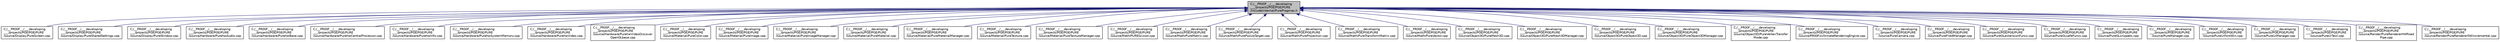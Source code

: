 digraph "C:/__PR00F__/___developing___/projects/PGE/PGE/PURE/include/internal/PurePragmas.h"
{
 // LATEX_PDF_SIZE
  edge [fontname="Helvetica",fontsize="10",labelfontname="Helvetica",labelfontsize="10"];
  node [fontname="Helvetica",fontsize="10",shape=record];
  Node1 [label="C:/__PR00F__/___developing\l___/projects/PGE/PGE/PURE\l/include/internal/PurePragmas.h",height=0.2,width=0.4,color="black", fillcolor="grey75", style="filled", fontcolor="black",tooltip=" "];
  Node1 -> Node2 [dir="back",color="midnightblue",fontsize="10",style="solid",fontname="Helvetica"];
  Node2 [label="C:/__PR00F__/___developing\l___/projects/PGE/PGE/PURE\l/source/Display/PureScreen.cpp",height=0.2,width=0.4,color="black", fillcolor="white", style="filled",URL="$_pure_screen_8cpp.html",tooltip=" "];
  Node1 -> Node3 [dir="back",color="midnightblue",fontsize="10",style="solid",fontname="Helvetica"];
  Node3 [label="C:/__PR00F__/___developing\l___/projects/PGE/PGE/PURE\l/source/Display/PureSharedSettings.cpp",height=0.2,width=0.4,color="black", fillcolor="white", style="filled",URL="$_pure_shared_settings_8cpp.html",tooltip=" "];
  Node1 -> Node4 [dir="back",color="midnightblue",fontsize="10",style="solid",fontname="Helvetica"];
  Node4 [label="C:/__PR00F__/___developing\l___/projects/PGE/PGE/PURE\l/source/Display/PureWindow.cpp",height=0.2,width=0.4,color="black", fillcolor="white", style="filled",URL="$_pure_window_8cpp.html",tooltip=" "];
  Node1 -> Node5 [dir="back",color="midnightblue",fontsize="10",style="solid",fontname="Helvetica"];
  Node5 [label="C:/__PR00F__/___developing\l___/projects/PGE/PGE/PURE\l/source/Hardware/PurehwAudio.cpp",height=0.2,width=0.4,color="black", fillcolor="white", style="filled",URL="$_purehw_audio_8cpp.html",tooltip=" "];
  Node1 -> Node6 [dir="back",color="midnightblue",fontsize="10",style="solid",fontname="Helvetica"];
  Node6 [label="C:/__PR00F__/___developing\l___/projects/PGE/PGE/PURE\l/source/Hardware/PurehwBase.cpp",height=0.2,width=0.4,color="black", fillcolor="white", style="filled",URL="$_purehw_base_8cpp.html",tooltip=" "];
  Node1 -> Node7 [dir="back",color="midnightblue",fontsize="10",style="solid",fontname="Helvetica"];
  Node7 [label="C:/__PR00F__/___developing\l___/projects/PGE/PGE/PURE\l/source/Hardware/PurehwCentralProcessor.cpp",height=0.2,width=0.4,color="black", fillcolor="white", style="filled",URL="$_purehw_central_processor_8cpp.html",tooltip=" "];
  Node1 -> Node8 [dir="back",color="midnightblue",fontsize="10",style="solid",fontname="Helvetica"];
  Node8 [label="C:/__PR00F__/___developing\l___/projects/PGE/PGE/PURE\l/source/Hardware/PurehwInfo.cpp",height=0.2,width=0.4,color="black", fillcolor="white", style="filled",URL="$_purehw_info_8cpp.html",tooltip=" "];
  Node1 -> Node9 [dir="back",color="midnightblue",fontsize="10",style="solid",fontname="Helvetica"];
  Node9 [label="C:/__PR00F__/___developing\l___/projects/PGE/PGE/PURE\l/source/Hardware/PurehwSystemMemory.cpp",height=0.2,width=0.4,color="black", fillcolor="white", style="filled",URL="$_purehw_system_memory_8cpp.html",tooltip=" "];
  Node1 -> Node10 [dir="back",color="midnightblue",fontsize="10",style="solid",fontname="Helvetica"];
  Node10 [label="C:/__PR00F__/___developing\l___/projects/PGE/PGE/PURE\l/source/Hardware/PurehwVideo.cpp",height=0.2,width=0.4,color="black", fillcolor="white", style="filled",URL="$_purehw_video_8cpp.html",tooltip=" "];
  Node1 -> Node11 [dir="back",color="midnightblue",fontsize="10",style="solid",fontname="Helvetica"];
  Node11 [label="C:/__PR00F__/___developing\l___/projects/PGE/PGE/PURE\l/source/Hardware/PurehwVideoDiscover\lOpenGLbase.cpp",height=0.2,width=0.4,color="black", fillcolor="white", style="filled",URL="$_purehw_video_discover_open_g_lbase_8cpp.html",tooltip=" "];
  Node1 -> Node12 [dir="back",color="midnightblue",fontsize="10",style="solid",fontname="Helvetica"];
  Node12 [label="C:/__PR00F__/___developing\l___/projects/PGE/PGE/PURE\l/source/Material/PureColor.cpp",height=0.2,width=0.4,color="black", fillcolor="white", style="filled",URL="$_pure_color_8cpp.html",tooltip=" "];
  Node1 -> Node13 [dir="back",color="midnightblue",fontsize="10",style="solid",fontname="Helvetica"];
  Node13 [label="C:/__PR00F__/___developing\l___/projects/PGE/PGE/PURE\l/source/Material/PureImage.cpp",height=0.2,width=0.4,color="black", fillcolor="white", style="filled",URL="$_pure_image_8cpp.html",tooltip=" "];
  Node1 -> Node14 [dir="back",color="midnightblue",fontsize="10",style="solid",fontname="Helvetica"];
  Node14 [label="C:/__PR00F__/___developing\l___/projects/PGE/PGE/PURE\l/source/Material/PureImageManager.cpp",height=0.2,width=0.4,color="black", fillcolor="white", style="filled",URL="$_pure_image_manager_8cpp.html",tooltip=" "];
  Node1 -> Node15 [dir="back",color="midnightblue",fontsize="10",style="solid",fontname="Helvetica"];
  Node15 [label="C:/__PR00F__/___developing\l___/projects/PGE/PGE/PURE\l/source/Material/PureMaterial.cpp",height=0.2,width=0.4,color="black", fillcolor="white", style="filled",URL="$_pure_material_8cpp.html",tooltip=" "];
  Node1 -> Node16 [dir="back",color="midnightblue",fontsize="10",style="solid",fontname="Helvetica"];
  Node16 [label="C:/__PR00F__/___developing\l___/projects/PGE/PGE/PURE\l/source/Material/PureMaterialManager.cpp",height=0.2,width=0.4,color="black", fillcolor="white", style="filled",URL="$_pure_material_manager_8cpp.html",tooltip=" "];
  Node1 -> Node17 [dir="back",color="midnightblue",fontsize="10",style="solid",fontname="Helvetica"];
  Node17 [label="C:/__PR00F__/___developing\l___/projects/PGE/PGE/PURE\l/source/Material/PureTexture.cpp",height=0.2,width=0.4,color="black", fillcolor="white", style="filled",URL="$_pure_texture_8cpp.html",tooltip=" "];
  Node1 -> Node18 [dir="back",color="midnightblue",fontsize="10",style="solid",fontname="Helvetica"];
  Node18 [label="C:/__PR00F__/___developing\l___/projects/PGE/PGE/PURE\l/source/Material/PureTextureManager.cpp",height=0.2,width=0.4,color="black", fillcolor="white", style="filled",URL="$_pure_texture_manager_8cpp.html",tooltip=" "];
  Node1 -> Node19 [dir="back",color="midnightblue",fontsize="10",style="solid",fontname="Helvetica"];
  Node19 [label="C:/__PR00F__/___developing\l___/projects/PGE/PGE/PURE\l/source/Math/PUREScissor.cpp",height=0.2,width=0.4,color="black", fillcolor="white", style="filled",URL="$_p_u_r_e_scissor_8cpp.html",tooltip=" "];
  Node1 -> Node20 [dir="back",color="midnightblue",fontsize="10",style="solid",fontname="Helvetica"];
  Node20 [label="C:/__PR00F__/___developing\l___/projects/PGE/PGE/PURE\l/source/Math/PureMatrix.cpp",height=0.2,width=0.4,color="black", fillcolor="white", style="filled",URL="$_pure_matrix_8cpp.html",tooltip=" "];
  Node1 -> Node21 [dir="back",color="midnightblue",fontsize="10",style="solid",fontname="Helvetica"];
  Node21 [label="C:/__PR00F__/___developing\l___/projects/PGE/PGE/PURE\l/source/Math/PurePosUpTarget.cpp",height=0.2,width=0.4,color="black", fillcolor="white", style="filled",URL="$_pure_pos_up_target_8cpp.html",tooltip=" "];
  Node1 -> Node22 [dir="back",color="midnightblue",fontsize="10",style="solid",fontname="Helvetica"];
  Node22 [label="C:/__PR00F__/___developing\l___/projects/PGE/PGE/PURE\l/source/Math/PureProjection.cpp",height=0.2,width=0.4,color="black", fillcolor="white", style="filled",URL="$_pure_projection_8cpp.html",tooltip=" "];
  Node1 -> Node23 [dir="back",color="midnightblue",fontsize="10",style="solid",fontname="Helvetica"];
  Node23 [label="C:/__PR00F__/___developing\l___/projects/PGE/PGE/PURE\l/source/Math/PureTransformMatrix.cpp",height=0.2,width=0.4,color="black", fillcolor="white", style="filled",URL="$_pure_transform_matrix_8cpp.html",tooltip=" "];
  Node1 -> Node24 [dir="back",color="midnightblue",fontsize="10",style="solid",fontname="Helvetica"];
  Node24 [label="C:/__PR00F__/___developing\l___/projects/PGE/PGE/PURE\l/source/Math/PureVector.cpp",height=0.2,width=0.4,color="black", fillcolor="white", style="filled",URL="$_pure_vector_8cpp.html",tooltip=" "];
  Node1 -> Node25 [dir="back",color="midnightblue",fontsize="10",style="solid",fontname="Helvetica"];
  Node25 [label="C:/__PR00F__/___developing\l___/projects/PGE/PGE/PURE\l/source/Object3D/PureMesh3D.cpp",height=0.2,width=0.4,color="black", fillcolor="white", style="filled",URL="$_pure_mesh3_d_8cpp.html",tooltip=" "];
  Node1 -> Node26 [dir="back",color="midnightblue",fontsize="10",style="solid",fontname="Helvetica"];
  Node26 [label="C:/__PR00F__/___developing\l___/projects/PGE/PGE/PURE\l/source/Object3D/PureMesh3DManager.cpp",height=0.2,width=0.4,color="black", fillcolor="white", style="filled",URL="$_pure_mesh3_d_manager_8cpp.html",tooltip=" "];
  Node1 -> Node27 [dir="back",color="midnightblue",fontsize="10",style="solid",fontname="Helvetica"];
  Node27 [label="C:/__PR00F__/___developing\l___/projects/PGE/PGE/PURE\l/source/Object3D/PureObject3D.cpp",height=0.2,width=0.4,color="black", fillcolor="white", style="filled",URL="$_pure_object3_d_8cpp.html",tooltip=" "];
  Node1 -> Node28 [dir="back",color="midnightblue",fontsize="10",style="solid",fontname="Helvetica"];
  Node28 [label="C:/__PR00F__/___developing\l___/projects/PGE/PGE/PURE\l/source/Object3D/PureObject3DManager.cpp",height=0.2,width=0.4,color="black", fillcolor="white", style="filled",URL="$_pure_object3_d_manager_8cpp.html",tooltip=" "];
  Node1 -> Node29 [dir="back",color="midnightblue",fontsize="10",style="solid",fontname="Helvetica"];
  Node29 [label="C:/__PR00F__/___developing\l___/projects/PGE/PGE/PURE\l/source/Object3D/PureVertexTransfer\lMode.cpp",height=0.2,width=0.4,color="black", fillcolor="white", style="filled",URL="$_pure_vertex_transfer_mode_8cpp.html",tooltip=" "];
  Node1 -> Node30 [dir="back",color="midnightblue",fontsize="10",style="solid",fontname="Helvetica"];
  Node30 [label="C:/__PR00F__/___developing\l___/projects/PGE/PGE/PURE\l/source/PR00FsUltimateRenderingEngine.cpp",height=0.2,width=0.4,color="black", fillcolor="white", style="filled",URL="$_p_r00_fs_ultimate_rendering_engine_8cpp.html",tooltip=" "];
  Node1 -> Node31 [dir="back",color="midnightblue",fontsize="10",style="solid",fontname="Helvetica"];
  Node31 [label="C:/__PR00F__/___developing\l___/projects/PGE/PGE/PURE\l/source/PureCamera.cpp",height=0.2,width=0.4,color="black", fillcolor="white", style="filled",URL="$_pure_camera_8cpp.html",tooltip=" "];
  Node1 -> Node32 [dir="back",color="midnightblue",fontsize="10",style="solid",fontname="Helvetica"];
  Node32 [label="C:/__PR00F__/___developing\l___/projects/PGE/PGE/PURE\l/source/PureFiledManager.cpp",height=0.2,width=0.4,color="black", fillcolor="white", style="filled",URL="$_pure_filed_manager_8cpp.html",tooltip=" "];
  Node1 -> Node33 [dir="back",color="midnightblue",fontsize="10",style="solid",fontname="Helvetica"];
  Node33 [label="C:/__PR00F__/___developing\l___/projects/PGE/PGE/PURE\l/source/PureGLextensionFuncs.cpp",height=0.2,width=0.4,color="black", fillcolor="white", style="filled",URL="$_pure_g_lextension_funcs_8cpp.html",tooltip=" "];
  Node1 -> Node34 [dir="back",color="midnightblue",fontsize="10",style="solid",fontname="Helvetica"];
  Node34 [label="C:/__PR00F__/___developing\l___/projects/PGE/PGE/PURE\l/source/PureGLsafeFuncs.cpp",height=0.2,width=0.4,color="black", fillcolor="white", style="filled",URL="$_pure_g_lsafe_funcs_8cpp.html",tooltip=" "];
  Node1 -> Node35 [dir="back",color="midnightblue",fontsize="10",style="solid",fontname="Helvetica"];
  Node35 [label="C:/__PR00F__/___developing\l___/projects/PGE/PGE/PURE\l/source/PureGLsnippets.cpp",height=0.2,width=0.4,color="black", fillcolor="white", style="filled",URL="$_pure_g_lsnippets_8cpp.html",tooltip=" "];
  Node1 -> Node36 [dir="back",color="midnightblue",fontsize="10",style="solid",fontname="Helvetica"];
  Node36 [label="C:/__PR00F__/___developing\l___/projects/PGE/PGE/PURE\l/source/PureManager.cpp",height=0.2,width=0.4,color="black", fillcolor="white", style="filled",URL="$_pure_manager_8cpp.html",tooltip=" "];
  Node1 -> Node37 [dir="back",color="midnightblue",fontsize="10",style="solid",fontname="Helvetica"];
  Node37 [label="C:/__PR00F__/___developing\l___/projects/PGE/PGE/PURE\l/source/PureUiFontWin.cpp",height=0.2,width=0.4,color="black", fillcolor="white", style="filled",URL="$_pure_ui_font_win_8cpp.html",tooltip=" "];
  Node1 -> Node38 [dir="back",color="midnightblue",fontsize="10",style="solid",fontname="Helvetica"];
  Node38 [label="C:/__PR00F__/___developing\l___/projects/PGE/PGE/PURE\l/source/PureUiManager.cpp",height=0.2,width=0.4,color="black", fillcolor="white", style="filled",URL="$_pure_ui_manager_8cpp.html",tooltip=" "];
  Node1 -> Node39 [dir="back",color="midnightblue",fontsize="10",style="solid",fontname="Helvetica"];
  Node39 [label="C:/__PR00F__/___developing\l___/projects/PGE/PGE/PURE\l/source/PureUiText.cpp",height=0.2,width=0.4,color="black", fillcolor="white", style="filled",URL="$_pure_ui_text_8cpp.html",tooltip=" "];
  Node1 -> Node40 [dir="back",color="midnightblue",fontsize="10",style="solid",fontname="Helvetica"];
  Node40 [label="C:/__PR00F__/___developing\l___/projects/PGE/PGE/PURE\l/source/Render/PureRendererHWfixed\lPipe.cpp",height=0.2,width=0.4,color="black", fillcolor="white", style="filled",URL="$_pure_renderer_h_wfixed_pipe_8cpp.html",tooltip=" "];
  Node1 -> Node41 [dir="back",color="midnightblue",fontsize="10",style="solid",fontname="Helvetica"];
  Node41 [label="C:/__PR00F__/___developing\l___/projects/PGE/PGE/PURE\l/source/Render/PureRendererSWincremental.cpp",height=0.2,width=0.4,color="black", fillcolor="white", style="filled",URL="$_pure_renderer_s_wincremental_8cpp.html",tooltip=" "];
}
